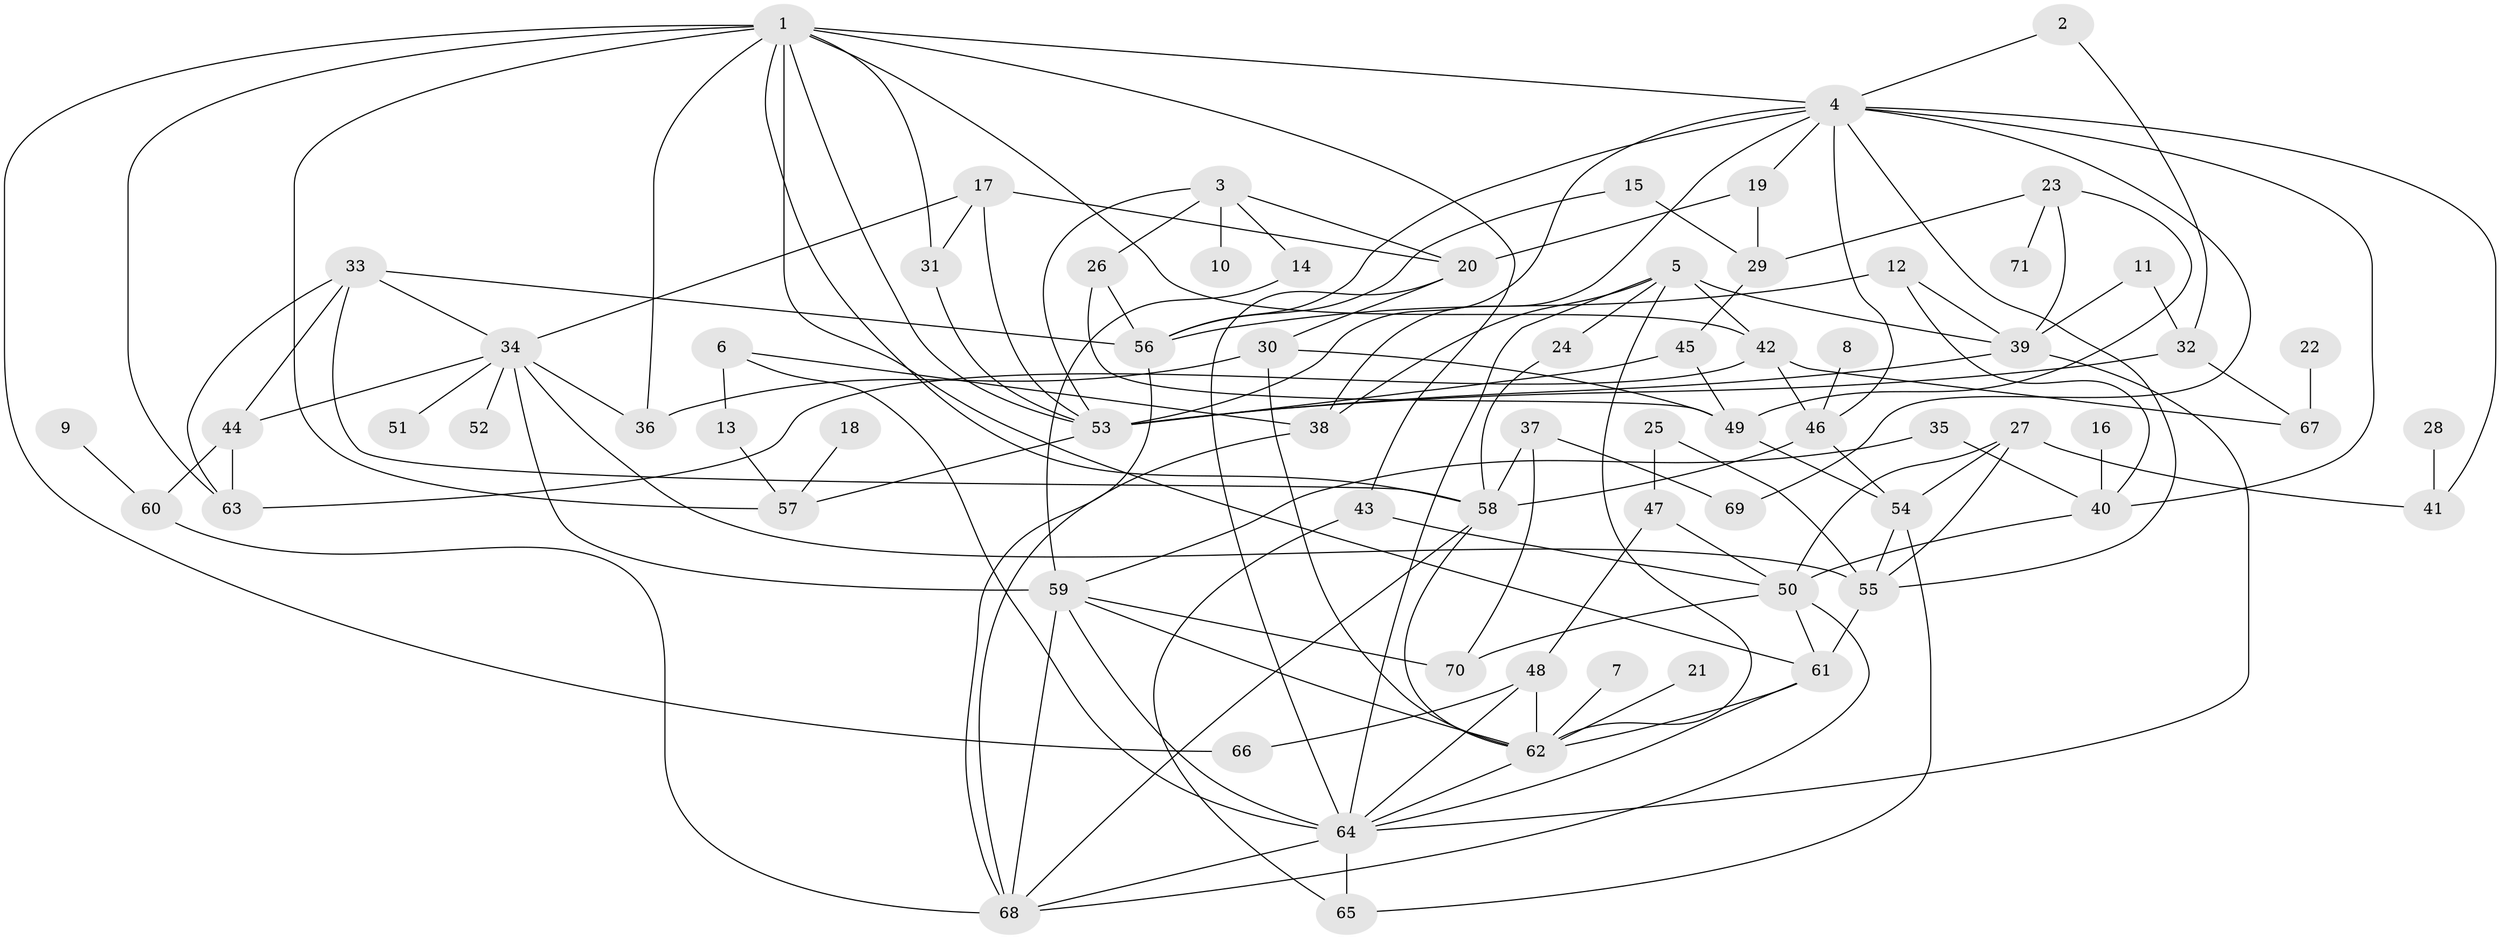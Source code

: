 // original degree distribution, {2: 0.2746478873239437, 8: 0.028169014084507043, 3: 0.19718309859154928, 4: 0.176056338028169, 6: 0.04225352112676056, 5: 0.09154929577464789, 1: 0.19014084507042253}
// Generated by graph-tools (version 1.1) at 2025/25/03/09/25 03:25:25]
// undirected, 71 vertices, 138 edges
graph export_dot {
graph [start="1"]
  node [color=gray90,style=filled];
  1;
  2;
  3;
  4;
  5;
  6;
  7;
  8;
  9;
  10;
  11;
  12;
  13;
  14;
  15;
  16;
  17;
  18;
  19;
  20;
  21;
  22;
  23;
  24;
  25;
  26;
  27;
  28;
  29;
  30;
  31;
  32;
  33;
  34;
  35;
  36;
  37;
  38;
  39;
  40;
  41;
  42;
  43;
  44;
  45;
  46;
  47;
  48;
  49;
  50;
  51;
  52;
  53;
  54;
  55;
  56;
  57;
  58;
  59;
  60;
  61;
  62;
  63;
  64;
  65;
  66;
  67;
  68;
  69;
  70;
  71;
  1 -- 4 [weight=1.0];
  1 -- 31 [weight=1.0];
  1 -- 36 [weight=1.0];
  1 -- 42 [weight=1.0];
  1 -- 43 [weight=1.0];
  1 -- 53 [weight=1.0];
  1 -- 57 [weight=1.0];
  1 -- 58 [weight=1.0];
  1 -- 61 [weight=1.0];
  1 -- 63 [weight=1.0];
  1 -- 66 [weight=1.0];
  2 -- 4 [weight=1.0];
  2 -- 32 [weight=1.0];
  3 -- 10 [weight=1.0];
  3 -- 14 [weight=1.0];
  3 -- 20 [weight=1.0];
  3 -- 26 [weight=1.0];
  3 -- 53 [weight=1.0];
  4 -- 19 [weight=1.0];
  4 -- 38 [weight=1.0];
  4 -- 40 [weight=1.0];
  4 -- 41 [weight=1.0];
  4 -- 46 [weight=1.0];
  4 -- 53 [weight=1.0];
  4 -- 55 [weight=1.0];
  4 -- 56 [weight=1.0];
  4 -- 69 [weight=1.0];
  5 -- 24 [weight=1.0];
  5 -- 38 [weight=1.0];
  5 -- 39 [weight=1.0];
  5 -- 42 [weight=1.0];
  5 -- 62 [weight=1.0];
  5 -- 64 [weight=1.0];
  6 -- 13 [weight=1.0];
  6 -- 38 [weight=1.0];
  6 -- 64 [weight=1.0];
  7 -- 62 [weight=1.0];
  8 -- 46 [weight=1.0];
  9 -- 60 [weight=1.0];
  11 -- 32 [weight=1.0];
  11 -- 39 [weight=1.0];
  12 -- 39 [weight=1.0];
  12 -- 40 [weight=1.0];
  12 -- 56 [weight=1.0];
  13 -- 57 [weight=1.0];
  14 -- 59 [weight=1.0];
  15 -- 29 [weight=1.0];
  15 -- 56 [weight=1.0];
  16 -- 40 [weight=1.0];
  17 -- 20 [weight=1.0];
  17 -- 31 [weight=1.0];
  17 -- 34 [weight=1.0];
  17 -- 53 [weight=1.0];
  18 -- 57 [weight=1.0];
  19 -- 20 [weight=1.0];
  19 -- 29 [weight=1.0];
  20 -- 30 [weight=1.0];
  20 -- 64 [weight=1.0];
  21 -- 62 [weight=1.0];
  22 -- 67 [weight=1.0];
  23 -- 29 [weight=1.0];
  23 -- 39 [weight=1.0];
  23 -- 49 [weight=1.0];
  23 -- 71 [weight=1.0];
  24 -- 58 [weight=1.0];
  25 -- 47 [weight=1.0];
  25 -- 55 [weight=1.0];
  26 -- 49 [weight=1.0];
  26 -- 56 [weight=1.0];
  27 -- 41 [weight=1.0];
  27 -- 50 [weight=2.0];
  27 -- 54 [weight=1.0];
  27 -- 55 [weight=1.0];
  28 -- 41 [weight=1.0];
  29 -- 45 [weight=1.0];
  30 -- 36 [weight=1.0];
  30 -- 49 [weight=1.0];
  30 -- 62 [weight=1.0];
  31 -- 53 [weight=1.0];
  32 -- 53 [weight=1.0];
  32 -- 67 [weight=1.0];
  33 -- 34 [weight=1.0];
  33 -- 44 [weight=1.0];
  33 -- 56 [weight=1.0];
  33 -- 58 [weight=1.0];
  33 -- 63 [weight=1.0];
  34 -- 36 [weight=1.0];
  34 -- 44 [weight=1.0];
  34 -- 51 [weight=1.0];
  34 -- 52 [weight=1.0];
  34 -- 55 [weight=1.0];
  34 -- 59 [weight=1.0];
  35 -- 40 [weight=1.0];
  35 -- 59 [weight=1.0];
  37 -- 58 [weight=1.0];
  37 -- 69 [weight=1.0];
  37 -- 70 [weight=1.0];
  38 -- 68 [weight=1.0];
  39 -- 53 [weight=1.0];
  39 -- 64 [weight=1.0];
  40 -- 50 [weight=1.0];
  42 -- 46 [weight=1.0];
  42 -- 63 [weight=1.0];
  42 -- 67 [weight=1.0];
  43 -- 50 [weight=1.0];
  43 -- 65 [weight=1.0];
  44 -- 60 [weight=1.0];
  44 -- 63 [weight=1.0];
  45 -- 49 [weight=1.0];
  45 -- 53 [weight=1.0];
  46 -- 54 [weight=1.0];
  46 -- 58 [weight=1.0];
  47 -- 48 [weight=1.0];
  47 -- 50 [weight=1.0];
  48 -- 62 [weight=2.0];
  48 -- 64 [weight=1.0];
  48 -- 66 [weight=1.0];
  49 -- 54 [weight=1.0];
  50 -- 61 [weight=1.0];
  50 -- 68 [weight=1.0];
  50 -- 70 [weight=1.0];
  53 -- 57 [weight=1.0];
  54 -- 55 [weight=1.0];
  54 -- 65 [weight=1.0];
  55 -- 61 [weight=1.0];
  56 -- 68 [weight=1.0];
  58 -- 62 [weight=1.0];
  58 -- 68 [weight=1.0];
  59 -- 62 [weight=1.0];
  59 -- 64 [weight=1.0];
  59 -- 68 [weight=1.0];
  59 -- 70 [weight=1.0];
  60 -- 68 [weight=1.0];
  61 -- 62 [weight=1.0];
  61 -- 64 [weight=1.0];
  62 -- 64 [weight=1.0];
  64 -- 65 [weight=1.0];
  64 -- 68 [weight=1.0];
}
